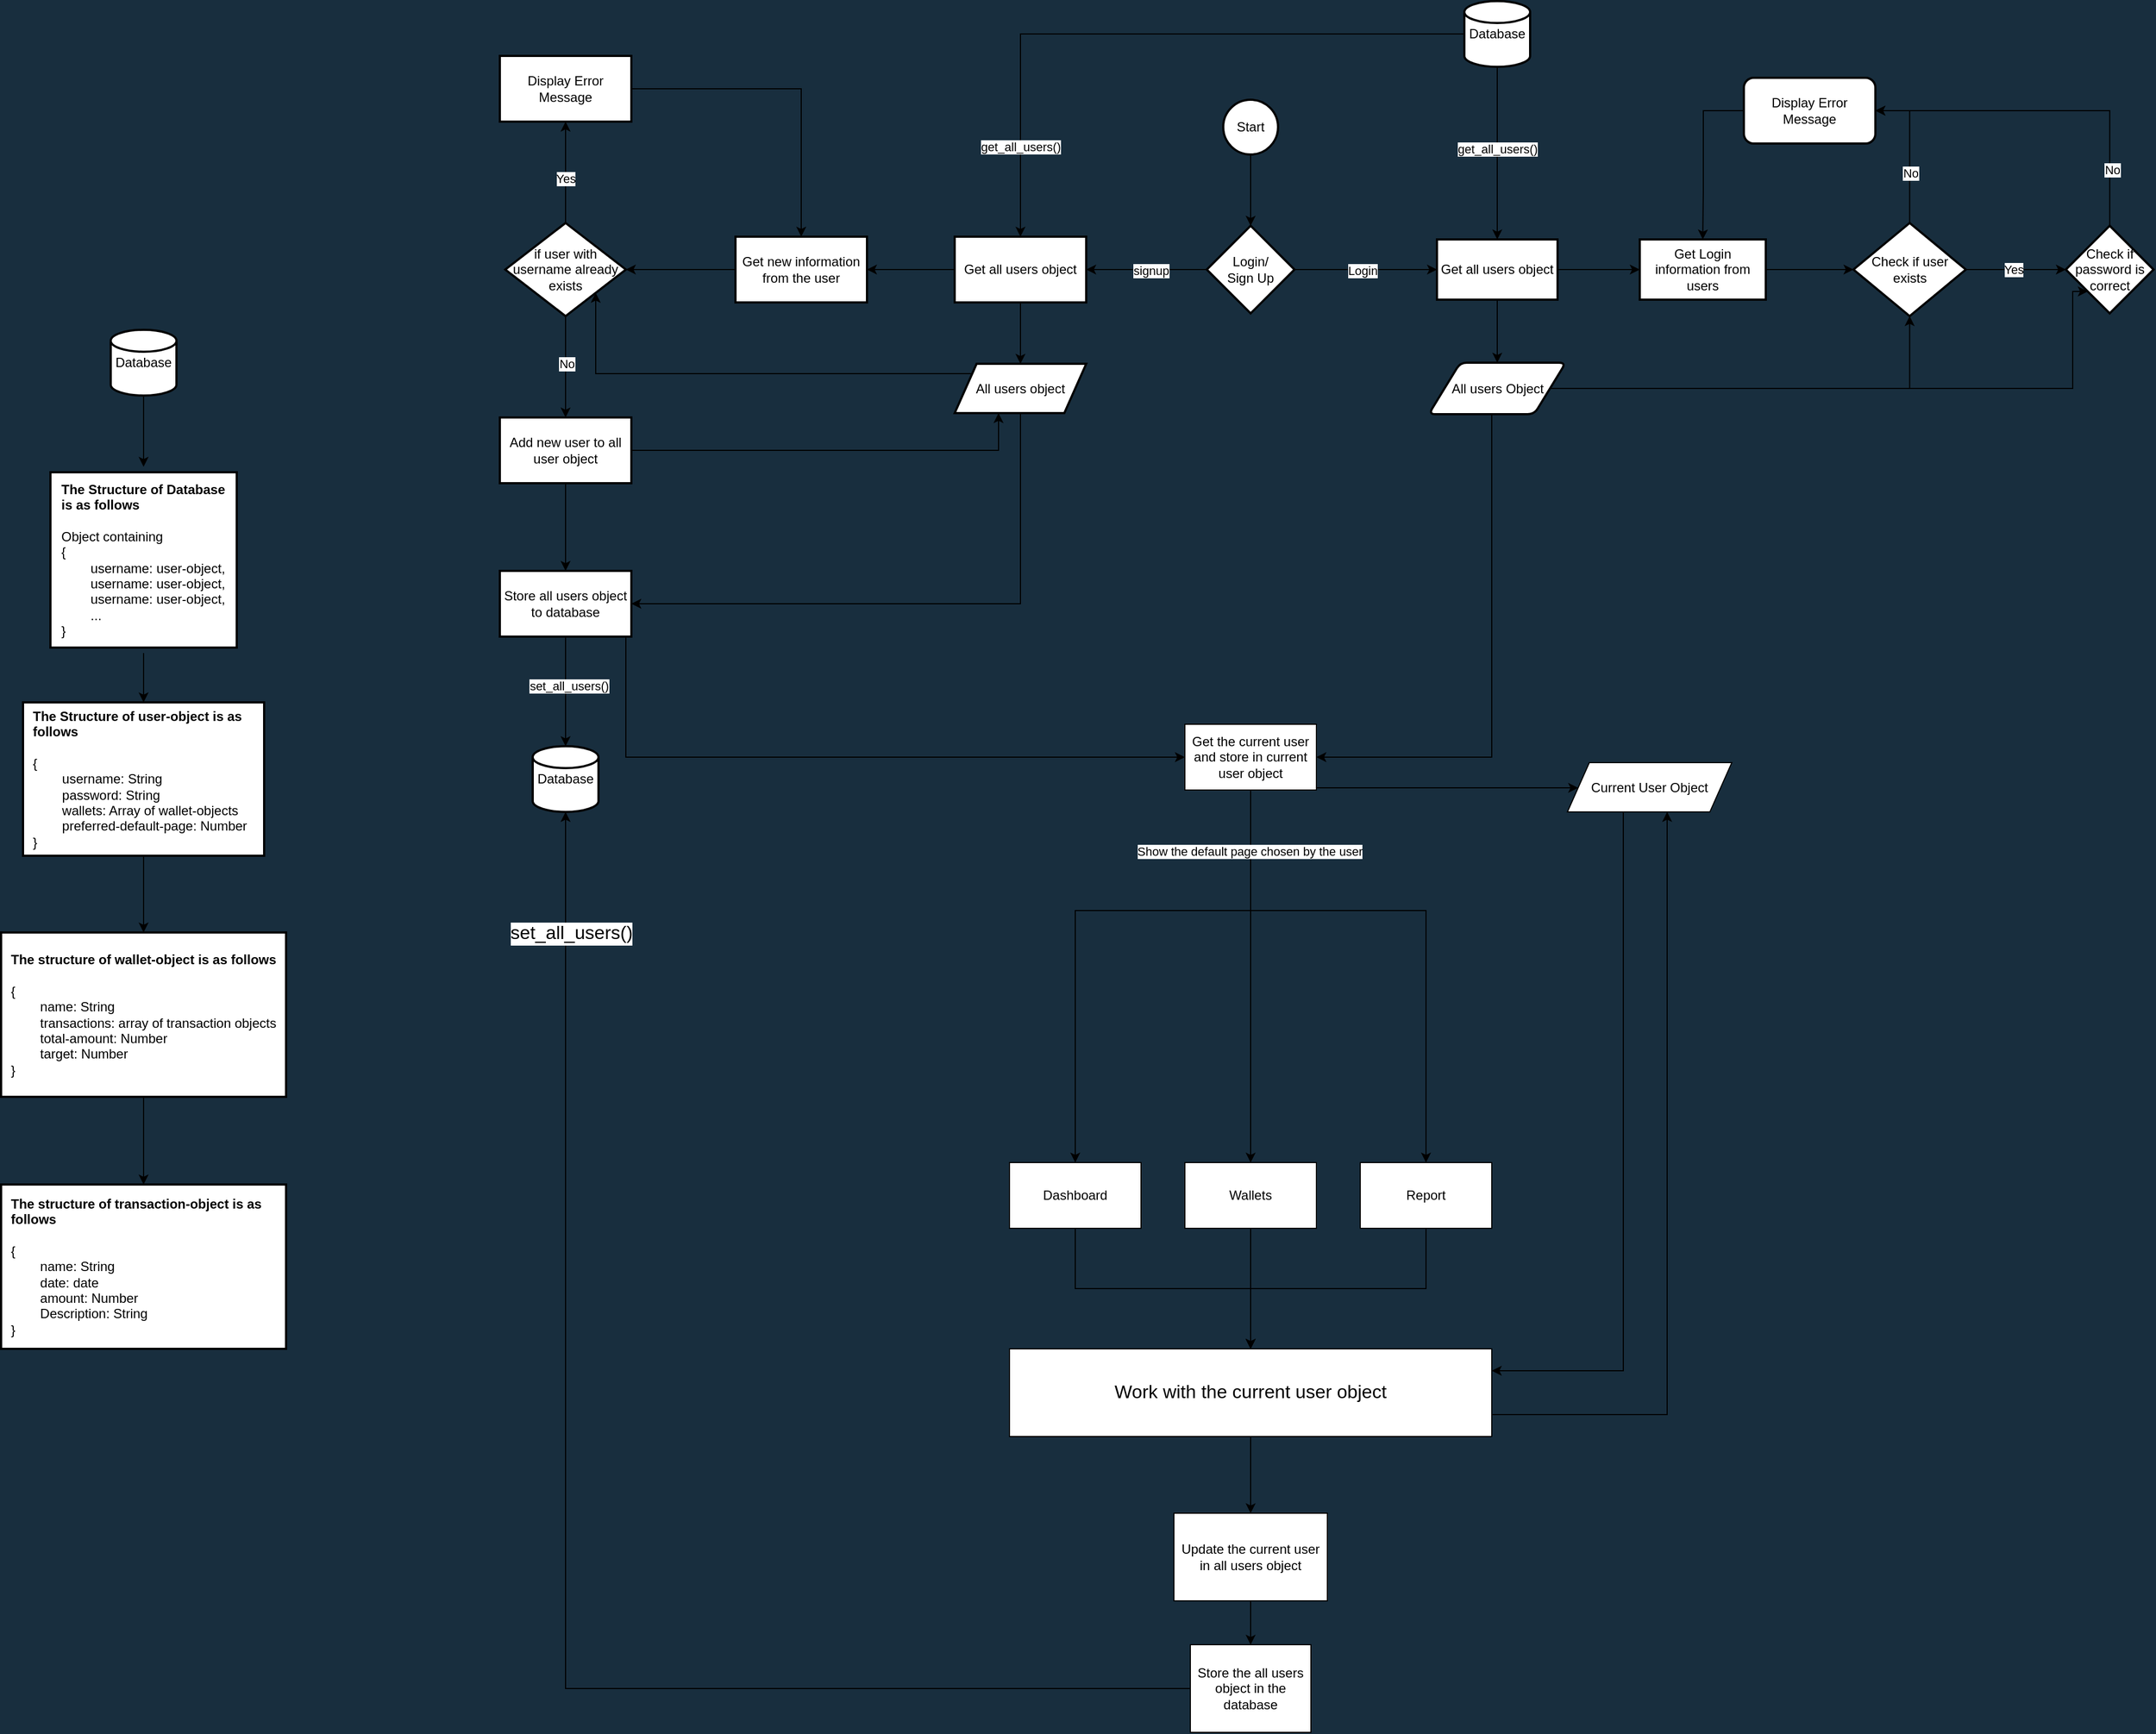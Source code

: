 <mxfile version="20.6.0" type="device"><diagram name="Page-1" id="e7e014a7-5840-1c2e-5031-d8a46d1fe8dd"><mxGraphModel dx="4522" dy="1988" grid="1" gridSize="10" guides="1" tooltips="1" connect="1" arrows="1" fold="1" page="1" pageScale="1" pageWidth="1169" pageHeight="826" background="#182E3E" math="0" shadow="0"><root><mxCell id="0"/><mxCell id="1" parent="0"/><mxCell id="rY6YhU94TSyqp-IgD6HC-47" value="" style="edgeStyle=orthogonalEdgeStyle;rounded=0;orthogonalLoop=1;jettySize=auto;html=1;" edge="1" parent="1" source="rY6YhU94TSyqp-IgD6HC-45" target="rY6YhU94TSyqp-IgD6HC-46"><mxGeometry relative="1" as="geometry"/></mxCell><mxCell id="rY6YhU94TSyqp-IgD6HC-45" value="&lt;div&gt;Start&lt;/div&gt;" style="strokeWidth=2;html=1;shape=mxgraph.flowchart.start_1;whiteSpace=wrap;" vertex="1" parent="1"><mxGeometry x="195" y="150" width="50" height="50" as="geometry"/></mxCell><mxCell id="rY6YhU94TSyqp-IgD6HC-76" style="edgeStyle=orthogonalEdgeStyle;rounded=0;orthogonalLoop=1;jettySize=auto;html=1;" edge="1" parent="1" source="rY6YhU94TSyqp-IgD6HC-46" target="rY6YhU94TSyqp-IgD6HC-66"><mxGeometry relative="1" as="geometry"/></mxCell><mxCell id="rY6YhU94TSyqp-IgD6HC-77" value="Login" style="edgeLabel;html=1;align=center;verticalAlign=middle;resizable=0;points=[];" vertex="1" connectable="0" parent="rY6YhU94TSyqp-IgD6HC-76"><mxGeometry x="-0.055" y="-1" relative="1" as="geometry"><mxPoint as="offset"/></mxGeometry></mxCell><mxCell id="rY6YhU94TSyqp-IgD6HC-100" value="" style="edgeStyle=orthogonalEdgeStyle;rounded=0;orthogonalLoop=1;jettySize=auto;html=1;" edge="1" parent="1" source="rY6YhU94TSyqp-IgD6HC-46" target="rY6YhU94TSyqp-IgD6HC-99"><mxGeometry relative="1" as="geometry"/></mxCell><mxCell id="rY6YhU94TSyqp-IgD6HC-101" value="signup" style="edgeLabel;html=1;align=center;verticalAlign=middle;resizable=0;points=[];" vertex="1" connectable="0" parent="rY6YhU94TSyqp-IgD6HC-100"><mxGeometry x="-0.062" y="1" relative="1" as="geometry"><mxPoint as="offset"/></mxGeometry></mxCell><mxCell id="rY6YhU94TSyqp-IgD6HC-46" value="&lt;div&gt;Login/&lt;/div&gt;&lt;div&gt;Sign Up&lt;br&gt;&lt;/div&gt;" style="rhombus;whiteSpace=wrap;html=1;strokeWidth=2;" vertex="1" parent="1"><mxGeometry x="180" y="265" width="80" height="80" as="geometry"/></mxCell><mxCell id="rY6YhU94TSyqp-IgD6HC-50" value="" style="edgeStyle=orthogonalEdgeStyle;rounded=0;orthogonalLoop=1;jettySize=auto;html=1;" edge="1" parent="1" source="rY6YhU94TSyqp-IgD6HC-48" target="rY6YhU94TSyqp-IgD6HC-49"><mxGeometry relative="1" as="geometry"/></mxCell><mxCell id="rY6YhU94TSyqp-IgD6HC-48" value="Database" style="strokeWidth=2;html=1;shape=mxgraph.flowchart.database;whiteSpace=wrap;" vertex="1" parent="1"><mxGeometry x="-820" y="360" width="60" height="60" as="geometry"/></mxCell><mxCell id="rY6YhU94TSyqp-IgD6HC-52" value="" style="edgeStyle=orthogonalEdgeStyle;rounded=0;orthogonalLoop=1;jettySize=auto;html=1;" edge="1" parent="1" source="rY6YhU94TSyqp-IgD6HC-49" target="rY6YhU94TSyqp-IgD6HC-51"><mxGeometry relative="1" as="geometry"/></mxCell><mxCell id="rY6YhU94TSyqp-IgD6HC-49" value="&lt;div align=&quot;left&quot;&gt;&lt;b&gt;The Structure of Database is as follows&lt;/b&gt;&lt;/div&gt;&lt;div align=&quot;left&quot;&gt;&lt;b&gt;&lt;br&gt;&lt;/b&gt;&lt;/div&gt;&lt;div align=&quot;left&quot;&gt;Object containing&lt;br&gt;&lt;/div&gt;&lt;div align=&quot;left&quot;&gt;{&lt;/div&gt;&lt;div align=&quot;left&quot;&gt;&lt;span style=&quot;white-space: pre;&quot;&gt;&#9;&lt;/span&gt;username: user-object,&lt;/div&gt;&lt;div align=&quot;left&quot;&gt;&lt;span style=&quot;white-space: pre;&quot;&gt;&#9;&lt;/span&gt;username: user-object,&lt;/div&gt;&lt;div align=&quot;left&quot;&gt;&lt;span style=&quot;white-space: pre;&quot;&gt;&#9;&lt;/span&gt;username: user-object,&lt;/div&gt;&lt;div align=&quot;left&quot;&gt;&lt;span style=&quot;white-space: pre;&quot;&gt;&#9;&lt;/span&gt;...&lt;br&gt;&lt;/div&gt;&lt;div align=&quot;left&quot;&gt;}&lt;br&gt;&lt;/div&gt;" style="whiteSpace=wrap;html=1;strokeWidth=2;align=left;perimeterSpacing=5;spacingTop=0;spacing=10;" vertex="1" parent="1"><mxGeometry x="-875" y="490" width="170" height="160" as="geometry"/></mxCell><mxCell id="rY6YhU94TSyqp-IgD6HC-54" value="" style="edgeStyle=orthogonalEdgeStyle;rounded=0;orthogonalLoop=1;jettySize=auto;html=1;" edge="1" parent="1" source="rY6YhU94TSyqp-IgD6HC-51" target="rY6YhU94TSyqp-IgD6HC-53"><mxGeometry relative="1" as="geometry"/></mxCell><mxCell id="rY6YhU94TSyqp-IgD6HC-51" value="&lt;div align=&quot;left&quot;&gt;&lt;b&gt;The Structure of user-object is as follows&lt;/b&gt;&lt;/div&gt;&lt;div align=&quot;left&quot;&gt;&lt;b&gt;&lt;br&gt;&lt;/b&gt;&lt;/div&gt;&lt;div align=&quot;left&quot;&gt;{&lt;/div&gt;&lt;div align=&quot;left&quot;&gt;&lt;span style=&quot;white-space: pre;&quot;&gt;&#9;username: String&lt;/span&gt;&lt;/div&gt;&lt;div align=&quot;left&quot;&gt;&lt;span style=&quot;white-space: pre;&quot;&gt;&lt;span style=&quot;white-space: pre;&quot;&gt;&#9;&lt;/span&gt;password: String&lt;/span&gt;&lt;/div&gt;&lt;div align=&quot;left&quot;&gt;&lt;span style=&quot;white-space: pre;&quot;&gt;&lt;span style=&quot;white-space: pre;&quot;&gt;&#9;&lt;/span&gt;wallets: Array of wallet-objects&lt;/span&gt;&lt;/div&gt;&lt;div align=&quot;left&quot;&gt;&lt;span style=&quot;white-space: pre;&quot;&gt;&lt;span style=&quot;white-space: pre;&quot;&gt;&lt;span style=&quot;white-space: pre;&quot;&gt;&#9;preferred-default-page: Number&lt;/span&gt;&lt;br&gt;&lt;/span&gt;&lt;/span&gt;&lt;/div&gt;&lt;div align=&quot;left&quot;&gt;&lt;span style=&quot;white-space: pre;&quot;&gt;&lt;span style=&quot;white-space: pre;&quot;&gt;}&#9;&lt;/span&gt;&lt;br&gt;&lt;/span&gt;&lt;/div&gt;" style="whiteSpace=wrap;html=1;strokeWidth=2;align=left;spacing=9;" vertex="1" parent="1"><mxGeometry x="-900" y="700" width="220" height="140" as="geometry"/></mxCell><mxCell id="rY6YhU94TSyqp-IgD6HC-56" value="" style="edgeStyle=orthogonalEdgeStyle;rounded=0;orthogonalLoop=1;jettySize=auto;html=1;" edge="1" parent="1" source="rY6YhU94TSyqp-IgD6HC-53" target="rY6YhU94TSyqp-IgD6HC-55"><mxGeometry relative="1" as="geometry"/></mxCell><mxCell id="rY6YhU94TSyqp-IgD6HC-53" value="&lt;div&gt;&lt;b&gt;The structure of wallet-object is as follows&lt;/b&gt;&lt;/div&gt;&lt;div&gt;&lt;b&gt;&lt;br&gt;&lt;/b&gt;&lt;/div&gt;&lt;div&gt;{&lt;/div&gt;&lt;div&gt;&lt;span style=&quot;white-space: pre;&quot;&gt;&#9;&lt;/span&gt;name: String&lt;/div&gt;&lt;div&gt;&lt;span style=&quot;white-space: pre;&quot;&gt;&#9;&lt;/span&gt;transactions: array of transaction objects&lt;/div&gt;&lt;div&gt;&lt;span style=&quot;white-space: pre;&quot;&gt;&#9;&lt;/span&gt;total-amount: Number&lt;/div&gt;&lt;div&gt;&lt;span style=&quot;white-space: pre;&quot;&gt;&#9;&lt;/span&gt;target: Number&lt;/div&gt;&lt;div&gt;}&lt;br&gt;&lt;/div&gt;" style="whiteSpace=wrap;html=1;strokeWidth=2;align=left;spacing=9;" vertex="1" parent="1"><mxGeometry x="-920" y="910" width="260" height="150" as="geometry"/></mxCell><mxCell id="rY6YhU94TSyqp-IgD6HC-55" value="&lt;div&gt;&lt;b&gt;The structure of transaction-object is as follows&lt;/b&gt;&lt;/div&gt;&lt;div&gt;&lt;b&gt;&lt;br&gt;&lt;/b&gt;&lt;/div&gt;&lt;div&gt;{&lt;/div&gt;&lt;div&gt;&lt;span style=&quot;white-space: pre;&quot;&gt;&#9;&lt;/span&gt;name: String&lt;/div&gt;&lt;div&gt;&lt;span style=&quot;white-space: pre;&quot;&gt;&#9;&lt;/span&gt;date: date&lt;/div&gt;&lt;div&gt;&lt;span style=&quot;white-space: pre;&quot;&gt;&#9;&lt;/span&gt;amount: Number&lt;/div&gt;&lt;div&gt;&lt;span style=&quot;white-space: pre;&quot;&gt;&#9;&lt;/span&gt;Description: String&lt;/div&gt;&lt;div&gt;}&lt;br&gt;&lt;/div&gt;" style="whiteSpace=wrap;html=1;strokeWidth=2;align=left;spacing=9;" vertex="1" parent="1"><mxGeometry x="-920" y="1140" width="260" height="150" as="geometry"/></mxCell><mxCell id="rY6YhU94TSyqp-IgD6HC-68" style="edgeStyle=orthogonalEdgeStyle;rounded=0;orthogonalLoop=1;jettySize=auto;html=1;" edge="1" parent="1" source="rY6YhU94TSyqp-IgD6HC-57" target="rY6YhU94TSyqp-IgD6HC-66"><mxGeometry relative="1" as="geometry"/></mxCell><mxCell id="rY6YhU94TSyqp-IgD6HC-69" value="get_all_users()" style="edgeLabel;html=1;align=center;verticalAlign=middle;resizable=0;points=[];" vertex="1" connectable="0" parent="rY6YhU94TSyqp-IgD6HC-68"><mxGeometry x="-0.052" relative="1" as="geometry"><mxPoint as="offset"/></mxGeometry></mxCell><mxCell id="rY6YhU94TSyqp-IgD6HC-103" style="edgeStyle=orthogonalEdgeStyle;rounded=0;orthogonalLoop=1;jettySize=auto;html=1;" edge="1" parent="1" source="rY6YhU94TSyqp-IgD6HC-57" target="rY6YhU94TSyqp-IgD6HC-99"><mxGeometry relative="1" as="geometry"/></mxCell><mxCell id="rY6YhU94TSyqp-IgD6HC-104" value="get_all_users()" style="edgeLabel;html=1;align=center;verticalAlign=middle;resizable=0;points=[];" vertex="1" connectable="0" parent="rY6YhU94TSyqp-IgD6HC-103"><mxGeometry x="0.72" relative="1" as="geometry"><mxPoint as="offset"/></mxGeometry></mxCell><mxCell id="rY6YhU94TSyqp-IgD6HC-57" value="Database" style="strokeWidth=2;html=1;shape=mxgraph.flowchart.database;whiteSpace=wrap;" vertex="1" parent="1"><mxGeometry x="415" y="60" width="60" height="60" as="geometry"/></mxCell><mxCell id="rY6YhU94TSyqp-IgD6HC-75" value="" style="edgeStyle=orthogonalEdgeStyle;rounded=0;orthogonalLoop=1;jettySize=auto;html=1;" edge="1" parent="1" source="rY6YhU94TSyqp-IgD6HC-66" target="rY6YhU94TSyqp-IgD6HC-74"><mxGeometry relative="1" as="geometry"/></mxCell><mxCell id="rY6YhU94TSyqp-IgD6HC-110" style="edgeStyle=orthogonalEdgeStyle;rounded=0;orthogonalLoop=1;jettySize=auto;html=1;" edge="1" parent="1" source="rY6YhU94TSyqp-IgD6HC-66" target="rY6YhU94TSyqp-IgD6HC-109"><mxGeometry relative="1" as="geometry"/></mxCell><mxCell id="rY6YhU94TSyqp-IgD6HC-66" value="Get all users object" style="whiteSpace=wrap;html=1;strokeWidth=2;" vertex="1" parent="1"><mxGeometry x="390" y="277.5" width="110" height="55" as="geometry"/></mxCell><mxCell id="rY6YhU94TSyqp-IgD6HC-80" value="" style="edgeStyle=orthogonalEdgeStyle;rounded=0;orthogonalLoop=1;jettySize=auto;html=1;" edge="1" parent="1" source="rY6YhU94TSyqp-IgD6HC-74" target="rY6YhU94TSyqp-IgD6HC-79"><mxGeometry relative="1" as="geometry"/></mxCell><mxCell id="rY6YhU94TSyqp-IgD6HC-74" value="Get Login information from users" style="whiteSpace=wrap;html=1;strokeWidth=2;" vertex="1" parent="1"><mxGeometry x="575" y="277.5" width="115" height="55" as="geometry"/></mxCell><mxCell id="rY6YhU94TSyqp-IgD6HC-83" style="edgeStyle=orthogonalEdgeStyle;rounded=0;orthogonalLoop=1;jettySize=auto;html=1;entryX=1;entryY=0.5;entryDx=0;entryDy=0;" edge="1" parent="1" source="rY6YhU94TSyqp-IgD6HC-79" target="rY6YhU94TSyqp-IgD6HC-81"><mxGeometry relative="1" as="geometry"/></mxCell><mxCell id="rY6YhU94TSyqp-IgD6HC-84" value="No" style="edgeLabel;html=1;align=center;verticalAlign=middle;resizable=0;points=[];" vertex="1" connectable="0" parent="rY6YhU94TSyqp-IgD6HC-83"><mxGeometry x="-0.317" relative="1" as="geometry"><mxPoint as="offset"/></mxGeometry></mxCell><mxCell id="rY6YhU94TSyqp-IgD6HC-87" value="" style="edgeStyle=orthogonalEdgeStyle;rounded=0;orthogonalLoop=1;jettySize=auto;html=1;" edge="1" parent="1" source="rY6YhU94TSyqp-IgD6HC-79" target="rY6YhU94TSyqp-IgD6HC-86"><mxGeometry relative="1" as="geometry"/></mxCell><mxCell id="rY6YhU94TSyqp-IgD6HC-94" value="Yes" style="edgeLabel;html=1;align=center;verticalAlign=middle;resizable=0;points=[];" vertex="1" connectable="0" parent="rY6YhU94TSyqp-IgD6HC-87"><mxGeometry x="-0.06" relative="1" as="geometry"><mxPoint as="offset"/></mxGeometry></mxCell><mxCell id="rY6YhU94TSyqp-IgD6HC-79" value="Check if user exists" style="rhombus;whiteSpace=wrap;html=1;strokeWidth=2;" vertex="1" parent="1"><mxGeometry x="770" y="262.5" width="102.5" height="85" as="geometry"/></mxCell><mxCell id="rY6YhU94TSyqp-IgD6HC-85" style="edgeStyle=orthogonalEdgeStyle;rounded=0;orthogonalLoop=1;jettySize=auto;html=1;entryX=0.5;entryY=0;entryDx=0;entryDy=0;exitX=0;exitY=0.5;exitDx=0;exitDy=0;" edge="1" parent="1" source="rY6YhU94TSyqp-IgD6HC-81" target="rY6YhU94TSyqp-IgD6HC-74"><mxGeometry relative="1" as="geometry"><Array as="points"><mxPoint x="633" y="160"/><mxPoint x="633" y="234"/></Array></mxGeometry></mxCell><mxCell id="rY6YhU94TSyqp-IgD6HC-81" value="Display Error Message" style="rounded=1;whiteSpace=wrap;html=1;strokeWidth=2;" vertex="1" parent="1"><mxGeometry x="670" y="130" width="120" height="60" as="geometry"/></mxCell><mxCell id="rY6YhU94TSyqp-IgD6HC-91" style="edgeStyle=orthogonalEdgeStyle;rounded=0;orthogonalLoop=1;jettySize=auto;html=1;entryX=1;entryY=0.5;entryDx=0;entryDy=0;" edge="1" parent="1" source="rY6YhU94TSyqp-IgD6HC-86" target="rY6YhU94TSyqp-IgD6HC-81"><mxGeometry relative="1" as="geometry"><Array as="points"><mxPoint x="1004" y="160"/></Array></mxGeometry></mxCell><mxCell id="rY6YhU94TSyqp-IgD6HC-93" value="No" style="edgeLabel;html=1;align=center;verticalAlign=middle;resizable=0;points=[];" vertex="1" connectable="0" parent="rY6YhU94TSyqp-IgD6HC-91"><mxGeometry x="-0.677" y="-2" relative="1" as="geometry"><mxPoint as="offset"/></mxGeometry></mxCell><mxCell id="rY6YhU94TSyqp-IgD6HC-86" value="Check if password is correct" style="rhombus;whiteSpace=wrap;html=1;strokeWidth=2;" vertex="1" parent="1"><mxGeometry x="963.75" y="265" width="80" height="80" as="geometry"/></mxCell><mxCell id="rY6YhU94TSyqp-IgD6HC-140" value="" style="edgeStyle=orthogonalEdgeStyle;rounded=0;orthogonalLoop=1;jettySize=auto;html=1;" edge="1" parent="1" source="rY6YhU94TSyqp-IgD6HC-95" target="rY6YhU94TSyqp-IgD6HC-139"><mxGeometry relative="1" as="geometry"><Array as="points"><mxPoint x="410" y="778"/><mxPoint x="410" y="778"/></Array></mxGeometry></mxCell><mxCell id="rY6YhU94TSyqp-IgD6HC-146" style="edgeStyle=orthogonalEdgeStyle;rounded=0;orthogonalLoop=1;jettySize=auto;html=1;" edge="1" parent="1" source="rY6YhU94TSyqp-IgD6HC-95" target="rY6YhU94TSyqp-IgD6HC-143"><mxGeometry relative="1" as="geometry"/></mxCell><mxCell id="rY6YhU94TSyqp-IgD6HC-147" style="edgeStyle=orthogonalEdgeStyle;rounded=0;orthogonalLoop=1;jettySize=auto;html=1;" edge="1" parent="1" source="rY6YhU94TSyqp-IgD6HC-95" target="rY6YhU94TSyqp-IgD6HC-142"><mxGeometry relative="1" as="geometry"><Array as="points"><mxPoint x="220" y="890"/><mxPoint x="60" y="890"/></Array></mxGeometry></mxCell><mxCell id="rY6YhU94TSyqp-IgD6HC-148" style="edgeStyle=orthogonalEdgeStyle;rounded=0;orthogonalLoop=1;jettySize=auto;html=1;" edge="1" parent="1" source="rY6YhU94TSyqp-IgD6HC-95" target="rY6YhU94TSyqp-IgD6HC-144"><mxGeometry relative="1" as="geometry"><Array as="points"><mxPoint x="220" y="890"/><mxPoint x="380" y="890"/></Array></mxGeometry></mxCell><mxCell id="rY6YhU94TSyqp-IgD6HC-149" value="Show the default page chosen by the user" style="edgeLabel;html=1;align=center;verticalAlign=middle;resizable=0;points=[];" vertex="1" connectable="0" parent="rY6YhU94TSyqp-IgD6HC-148"><mxGeometry x="-0.777" y="-1" relative="1" as="geometry"><mxPoint as="offset"/></mxGeometry></mxCell><mxCell id="rY6YhU94TSyqp-IgD6HC-95" value="Get the current user and store in current user object" style="rounded=0;whiteSpace=wrap;html=1;" vertex="1" parent="1"><mxGeometry x="160" y="720" width="120" height="60" as="geometry"/></mxCell><mxCell id="rY6YhU94TSyqp-IgD6HC-106" value="" style="edgeStyle=orthogonalEdgeStyle;rounded=0;orthogonalLoop=1;jettySize=auto;html=1;" edge="1" parent="1" source="rY6YhU94TSyqp-IgD6HC-99" target="rY6YhU94TSyqp-IgD6HC-105"><mxGeometry relative="1" as="geometry"/></mxCell><mxCell id="rY6YhU94TSyqp-IgD6HC-114" value="" style="edgeStyle=orthogonalEdgeStyle;rounded=0;orthogonalLoop=1;jettySize=auto;html=1;" edge="1" parent="1" source="rY6YhU94TSyqp-IgD6HC-99" target="rY6YhU94TSyqp-IgD6HC-113"><mxGeometry relative="1" as="geometry"/></mxCell><mxCell id="rY6YhU94TSyqp-IgD6HC-99" value="Get all users object" style="whiteSpace=wrap;html=1;strokeWidth=2;" vertex="1" parent="1"><mxGeometry x="-50" y="275" width="120" height="60" as="geometry"/></mxCell><mxCell id="rY6YhU94TSyqp-IgD6HC-108" value="" style="edgeStyle=orthogonalEdgeStyle;rounded=0;orthogonalLoop=1;jettySize=auto;html=1;" edge="1" parent="1" source="rY6YhU94TSyqp-IgD6HC-105" target="rY6YhU94TSyqp-IgD6HC-107"><mxGeometry relative="1" as="geometry"/></mxCell><mxCell id="rY6YhU94TSyqp-IgD6HC-105" value="Get new information from the user" style="whiteSpace=wrap;html=1;strokeWidth=2;" vertex="1" parent="1"><mxGeometry x="-250" y="275" width="120" height="60" as="geometry"/></mxCell><mxCell id="rY6YhU94TSyqp-IgD6HC-117" value="" style="edgeStyle=orthogonalEdgeStyle;rounded=0;orthogonalLoop=1;jettySize=auto;html=1;" edge="1" parent="1" source="rY6YhU94TSyqp-IgD6HC-107" target="rY6YhU94TSyqp-IgD6HC-116"><mxGeometry relative="1" as="geometry"/></mxCell><mxCell id="rY6YhU94TSyqp-IgD6HC-119" value="Yes" style="edgeLabel;html=1;align=center;verticalAlign=middle;resizable=0;points=[];" vertex="1" connectable="0" parent="rY6YhU94TSyqp-IgD6HC-117"><mxGeometry x="-0.124" relative="1" as="geometry"><mxPoint as="offset"/></mxGeometry></mxCell><mxCell id="rY6YhU94TSyqp-IgD6HC-127" value="" style="edgeStyle=orthogonalEdgeStyle;rounded=0;orthogonalLoop=1;jettySize=auto;html=1;" edge="1" parent="1" source="rY6YhU94TSyqp-IgD6HC-107" target="rY6YhU94TSyqp-IgD6HC-126"><mxGeometry relative="1" as="geometry"/></mxCell><mxCell id="rY6YhU94TSyqp-IgD6HC-129" value="No" style="edgeLabel;html=1;align=center;verticalAlign=middle;resizable=0;points=[];" vertex="1" connectable="0" parent="rY6YhU94TSyqp-IgD6HC-127"><mxGeometry x="-0.081" y="1" relative="1" as="geometry"><mxPoint y="1" as="offset"/></mxGeometry></mxCell><mxCell id="rY6YhU94TSyqp-IgD6HC-107" value="if user with username already exists" style="rhombus;whiteSpace=wrap;html=1;strokeWidth=2;" vertex="1" parent="1"><mxGeometry x="-460" y="262.5" width="110" height="85" as="geometry"/></mxCell><mxCell id="rY6YhU94TSyqp-IgD6HC-111" style="edgeStyle=orthogonalEdgeStyle;rounded=0;orthogonalLoop=1;jettySize=auto;html=1;" edge="1" parent="1" source="rY6YhU94TSyqp-IgD6HC-109" target="rY6YhU94TSyqp-IgD6HC-79"><mxGeometry relative="1" as="geometry"/></mxCell><mxCell id="rY6YhU94TSyqp-IgD6HC-112" style="edgeStyle=orthogonalEdgeStyle;rounded=0;orthogonalLoop=1;jettySize=auto;html=1;entryX=0;entryY=1;entryDx=0;entryDy=0;" edge="1" parent="1" source="rY6YhU94TSyqp-IgD6HC-109" target="rY6YhU94TSyqp-IgD6HC-86"><mxGeometry relative="1" as="geometry"><Array as="points"><mxPoint x="970" y="413"/><mxPoint x="970" y="325"/></Array></mxGeometry></mxCell><mxCell id="rY6YhU94TSyqp-IgD6HC-138" style="edgeStyle=orthogonalEdgeStyle;rounded=0;orthogonalLoop=1;jettySize=auto;html=1;entryX=1;entryY=0.5;entryDx=0;entryDy=0;" edge="1" parent="1" source="rY6YhU94TSyqp-IgD6HC-109" target="rY6YhU94TSyqp-IgD6HC-95"><mxGeometry relative="1" as="geometry"><Array as="points"><mxPoint x="440" y="750"/></Array></mxGeometry></mxCell><mxCell id="rY6YhU94TSyqp-IgD6HC-109" value="All users Object" style="shape=parallelogram;html=1;strokeWidth=2;perimeter=parallelogramPerimeter;whiteSpace=wrap;rounded=1;arcSize=12;size=0.23;" vertex="1" parent="1"><mxGeometry x="382.5" y="390" width="125" height="47" as="geometry"/></mxCell><mxCell id="rY6YhU94TSyqp-IgD6HC-115" style="edgeStyle=orthogonalEdgeStyle;rounded=0;orthogonalLoop=1;jettySize=auto;html=1;entryX=1;entryY=1;entryDx=0;entryDy=0;" edge="1" parent="1" source="rY6YhU94TSyqp-IgD6HC-113" target="rY6YhU94TSyqp-IgD6HC-107"><mxGeometry relative="1" as="geometry"><Array as="points"><mxPoint x="-377" y="400"/></Array></mxGeometry></mxCell><mxCell id="rY6YhU94TSyqp-IgD6HC-135" style="edgeStyle=orthogonalEdgeStyle;rounded=0;orthogonalLoop=1;jettySize=auto;html=1;entryX=1;entryY=0.5;entryDx=0;entryDy=0;" edge="1" parent="1" source="rY6YhU94TSyqp-IgD6HC-113" target="rY6YhU94TSyqp-IgD6HC-132"><mxGeometry relative="1" as="geometry"><Array as="points"><mxPoint x="10" y="610"/></Array></mxGeometry></mxCell><mxCell id="rY6YhU94TSyqp-IgD6HC-113" value="All users object" style="shape=parallelogram;perimeter=parallelogramPerimeter;whiteSpace=wrap;html=1;fixedSize=1;strokeWidth=2;" vertex="1" parent="1"><mxGeometry x="-50" y="391" width="120" height="45" as="geometry"/></mxCell><mxCell id="rY6YhU94TSyqp-IgD6HC-118" style="edgeStyle=orthogonalEdgeStyle;rounded=0;orthogonalLoop=1;jettySize=auto;html=1;entryX=0.5;entryY=0;entryDx=0;entryDy=0;" edge="1" parent="1" source="rY6YhU94TSyqp-IgD6HC-116" target="rY6YhU94TSyqp-IgD6HC-105"><mxGeometry relative="1" as="geometry"/></mxCell><mxCell id="rY6YhU94TSyqp-IgD6HC-116" value="Display Error Message" style="whiteSpace=wrap;html=1;strokeWidth=2;" vertex="1" parent="1"><mxGeometry x="-465" y="110" width="120" height="60" as="geometry"/></mxCell><mxCell id="rY6YhU94TSyqp-IgD6HC-128" style="edgeStyle=orthogonalEdgeStyle;rounded=0;orthogonalLoop=1;jettySize=auto;html=1;" edge="1" parent="1" source="rY6YhU94TSyqp-IgD6HC-126" target="rY6YhU94TSyqp-IgD6HC-113"><mxGeometry relative="1" as="geometry"><Array as="points"><mxPoint x="-10" y="470"/></Array></mxGeometry></mxCell><mxCell id="rY6YhU94TSyqp-IgD6HC-133" value="" style="edgeStyle=orthogonalEdgeStyle;rounded=0;orthogonalLoop=1;jettySize=auto;html=1;" edge="1" parent="1" source="rY6YhU94TSyqp-IgD6HC-126" target="rY6YhU94TSyqp-IgD6HC-132"><mxGeometry relative="1" as="geometry"/></mxCell><mxCell id="rY6YhU94TSyqp-IgD6HC-126" value="Add new user to all user object" style="whiteSpace=wrap;html=1;strokeWidth=2;" vertex="1" parent="1"><mxGeometry x="-465" y="440" width="120" height="60" as="geometry"/></mxCell><mxCell id="rY6YhU94TSyqp-IgD6HC-130" value="Database" style="strokeWidth=2;html=1;shape=mxgraph.flowchart.database;whiteSpace=wrap;" vertex="1" parent="1"><mxGeometry x="-435" y="740" width="60" height="60" as="geometry"/></mxCell><mxCell id="rY6YhU94TSyqp-IgD6HC-134" style="edgeStyle=orthogonalEdgeStyle;rounded=0;orthogonalLoop=1;jettySize=auto;html=1;" edge="1" parent="1" source="rY6YhU94TSyqp-IgD6HC-132" target="rY6YhU94TSyqp-IgD6HC-130"><mxGeometry relative="1" as="geometry"/></mxCell><mxCell id="rY6YhU94TSyqp-IgD6HC-136" value="set_all_users()" style="edgeLabel;html=1;align=center;verticalAlign=middle;resizable=0;points=[];" vertex="1" connectable="0" parent="rY6YhU94TSyqp-IgD6HC-134"><mxGeometry x="-0.1" y="3" relative="1" as="geometry"><mxPoint as="offset"/></mxGeometry></mxCell><mxCell id="rY6YhU94TSyqp-IgD6HC-137" style="edgeStyle=orthogonalEdgeStyle;rounded=0;orthogonalLoop=1;jettySize=auto;html=1;exitX=0.75;exitY=1;exitDx=0;exitDy=0;entryX=0;entryY=0.5;entryDx=0;entryDy=0;" edge="1" parent="1" source="rY6YhU94TSyqp-IgD6HC-132" target="rY6YhU94TSyqp-IgD6HC-95"><mxGeometry relative="1" as="geometry"><Array as="points"><mxPoint x="-350" y="640"/><mxPoint x="-350" y="750"/></Array></mxGeometry></mxCell><mxCell id="rY6YhU94TSyqp-IgD6HC-132" value="Store all users object to database" style="whiteSpace=wrap;html=1;strokeWidth=2;" vertex="1" parent="1"><mxGeometry x="-465" y="580" width="120" height="60" as="geometry"/></mxCell><mxCell id="rY6YhU94TSyqp-IgD6HC-151" style="edgeStyle=orthogonalEdgeStyle;rounded=0;orthogonalLoop=1;jettySize=auto;html=1;entryX=1;entryY=0.25;entryDx=0;entryDy=0;fontSize=17;" edge="1" parent="1" source="rY6YhU94TSyqp-IgD6HC-139" target="rY6YhU94TSyqp-IgD6HC-150"><mxGeometry relative="1" as="geometry"><Array as="points"><mxPoint x="560" y="1310"/></Array></mxGeometry></mxCell><mxCell id="rY6YhU94TSyqp-IgD6HC-139" value="Current User Object" style="shape=parallelogram;perimeter=parallelogramPerimeter;whiteSpace=wrap;html=1;fixedSize=1;rounded=0;" vertex="1" parent="1"><mxGeometry x="509" y="755" width="150" height="45" as="geometry"/></mxCell><mxCell id="rY6YhU94TSyqp-IgD6HC-152" style="edgeStyle=orthogonalEdgeStyle;rounded=0;orthogonalLoop=1;jettySize=auto;html=1;fontSize=17;" edge="1" parent="1" source="rY6YhU94TSyqp-IgD6HC-142" target="rY6YhU94TSyqp-IgD6HC-150"><mxGeometry relative="1" as="geometry"/></mxCell><mxCell id="rY6YhU94TSyqp-IgD6HC-142" value="Dashboard" style="rounded=0;whiteSpace=wrap;html=1;" vertex="1" parent="1"><mxGeometry y="1120" width="120" height="60" as="geometry"/></mxCell><mxCell id="rY6YhU94TSyqp-IgD6HC-153" style="edgeStyle=orthogonalEdgeStyle;rounded=0;orthogonalLoop=1;jettySize=auto;html=1;fontSize=17;" edge="1" parent="1" source="rY6YhU94TSyqp-IgD6HC-143" target="rY6YhU94TSyqp-IgD6HC-150"><mxGeometry relative="1" as="geometry"/></mxCell><mxCell id="rY6YhU94TSyqp-IgD6HC-143" value="Wallets" style="rounded=0;whiteSpace=wrap;html=1;" vertex="1" parent="1"><mxGeometry x="160" y="1120" width="120" height="60" as="geometry"/></mxCell><mxCell id="rY6YhU94TSyqp-IgD6HC-154" style="edgeStyle=orthogonalEdgeStyle;rounded=0;orthogonalLoop=1;jettySize=auto;html=1;fontSize=17;" edge="1" parent="1" source="rY6YhU94TSyqp-IgD6HC-144" target="rY6YhU94TSyqp-IgD6HC-150"><mxGeometry relative="1" as="geometry"/></mxCell><mxCell id="rY6YhU94TSyqp-IgD6HC-144" value="Report" style="rounded=0;whiteSpace=wrap;html=1;" vertex="1" parent="1"><mxGeometry x="320" y="1120" width="120" height="60" as="geometry"/></mxCell><mxCell id="rY6YhU94TSyqp-IgD6HC-156" value="" style="edgeStyle=orthogonalEdgeStyle;rounded=0;orthogonalLoop=1;jettySize=auto;html=1;fontSize=17;" edge="1" parent="1" source="rY6YhU94TSyqp-IgD6HC-150" target="rY6YhU94TSyqp-IgD6HC-155"><mxGeometry relative="1" as="geometry"/></mxCell><mxCell id="rY6YhU94TSyqp-IgD6HC-161" style="edgeStyle=orthogonalEdgeStyle;rounded=0;orthogonalLoop=1;jettySize=auto;html=1;fontSize=17;" edge="1" parent="1" source="rY6YhU94TSyqp-IgD6HC-150"><mxGeometry relative="1" as="geometry"><mxPoint x="600" y="800" as="targetPoint"/><Array as="points"><mxPoint x="600" y="1350"/><mxPoint x="600" y="800"/></Array></mxGeometry></mxCell><mxCell id="rY6YhU94TSyqp-IgD6HC-150" value="&lt;font style=&quot;font-size: 17px;&quot;&gt;&lt;font style=&quot;font-size: 17px;&quot;&gt;Work with the current user object&lt;/font&gt;&lt;br&gt;&lt;/font&gt;" style="rounded=0;whiteSpace=wrap;html=1;" vertex="1" parent="1"><mxGeometry y="1290" width="440" height="80" as="geometry"/></mxCell><mxCell id="rY6YhU94TSyqp-IgD6HC-158" value="" style="edgeStyle=orthogonalEdgeStyle;rounded=0;orthogonalLoop=1;jettySize=auto;html=1;fontSize=17;" edge="1" parent="1" source="rY6YhU94TSyqp-IgD6HC-155" target="rY6YhU94TSyqp-IgD6HC-157"><mxGeometry relative="1" as="geometry"/></mxCell><mxCell id="rY6YhU94TSyqp-IgD6HC-155" value="Update the current user in all users object" style="whiteSpace=wrap;html=1;rounded=0;" vertex="1" parent="1"><mxGeometry x="150" y="1440" width="140" height="80" as="geometry"/></mxCell><mxCell id="rY6YhU94TSyqp-IgD6HC-159" style="edgeStyle=orthogonalEdgeStyle;rounded=0;orthogonalLoop=1;jettySize=auto;html=1;entryX=0.5;entryY=1;entryDx=0;entryDy=0;entryPerimeter=0;fontSize=17;" edge="1" parent="1" source="rY6YhU94TSyqp-IgD6HC-157" target="rY6YhU94TSyqp-IgD6HC-130"><mxGeometry relative="1" as="geometry"/></mxCell><mxCell id="rY6YhU94TSyqp-IgD6HC-160" value="set_all_users()" style="edgeLabel;html=1;align=center;verticalAlign=middle;resizable=0;points=[];fontSize=17;" vertex="1" connectable="0" parent="rY6YhU94TSyqp-IgD6HC-159"><mxGeometry x="0.838" y="-5" relative="1" as="geometry"><mxPoint as="offset"/></mxGeometry></mxCell><mxCell id="rY6YhU94TSyqp-IgD6HC-157" value="Store the all users object in the database" style="rounded=0;whiteSpace=wrap;html=1;" vertex="1" parent="1"><mxGeometry x="165" y="1560" width="110" height="80" as="geometry"/></mxCell></root></mxGraphModel></diagram></mxfile>
